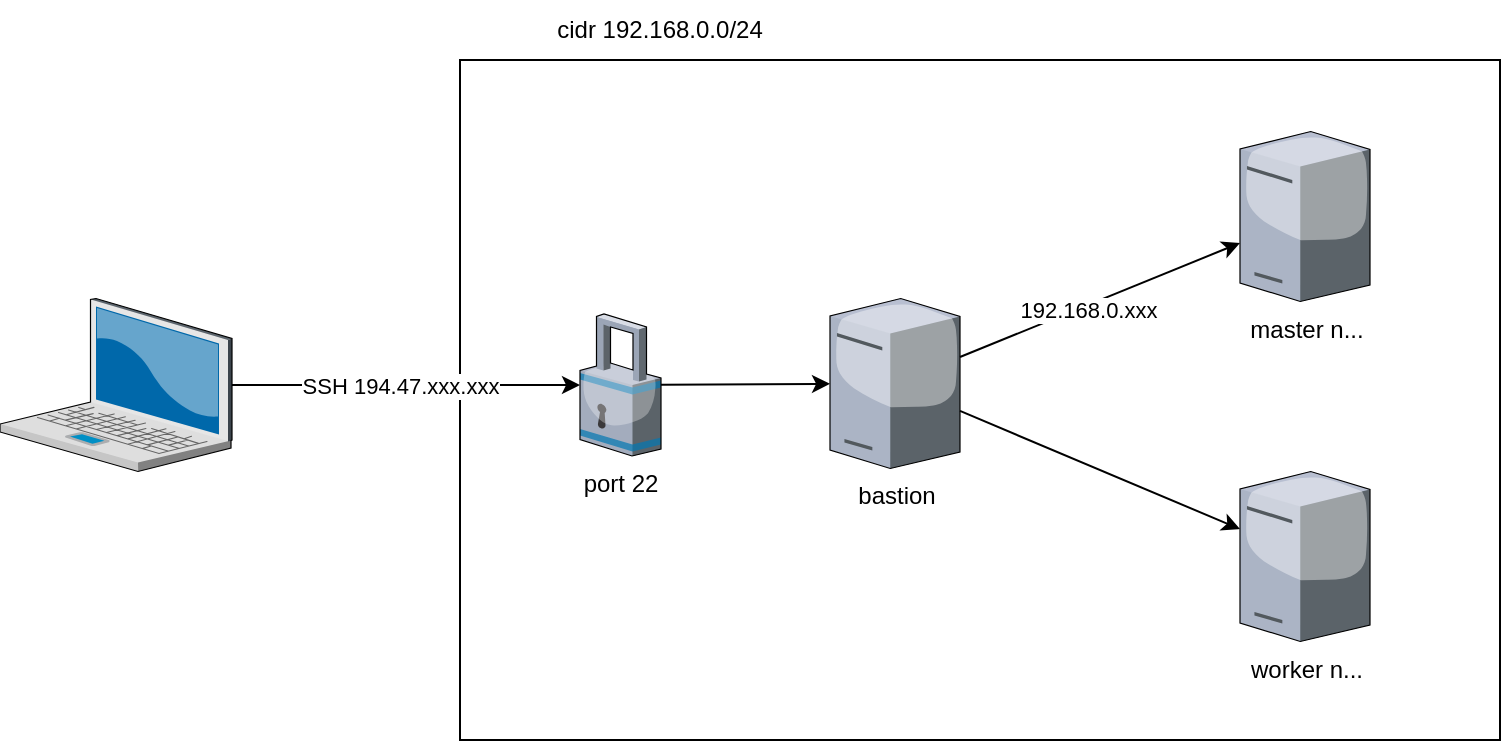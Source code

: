 <mxfile version="16.5.6" type="device"><diagram id="je8BM7PMqZwoABbeYcAN" name="Page-1"><mxGraphModel dx="1594" dy="900" grid="1" gridSize="10" guides="1" tooltips="1" connect="1" arrows="1" fold="1" page="1" pageScale="1" pageWidth="850" pageHeight="1100" math="0" shadow="0"><root><mxCell id="0"/><mxCell id="1" parent="0"/><mxCell id="W9BEeNd__AJ8L_DF5S8z-11" value="" style="verticalLabelPosition=bottom;verticalAlign=top;html=1;shape=mxgraph.basic.rect;fillColor2=none;strokeWidth=1;size=20;indent=5;" vertex="1" parent="1"><mxGeometry x="240" y="120" width="520" height="340" as="geometry"/></mxCell><mxCell id="W9BEeNd__AJ8L_DF5S8z-1" value="" style="verticalLabelPosition=bottom;sketch=0;aspect=fixed;html=1;verticalAlign=top;strokeColor=none;align=center;outlineConnect=0;shape=mxgraph.citrix.laptop_2;" vertex="1" parent="1"><mxGeometry x="10" y="239.25" width="116" height="86.5" as="geometry"/></mxCell><mxCell id="W9BEeNd__AJ8L_DF5S8z-2" value="&lt;div&gt;port 22&lt;/div&gt;" style="verticalLabelPosition=bottom;sketch=0;aspect=fixed;html=1;verticalAlign=top;strokeColor=none;align=center;outlineConnect=0;shape=mxgraph.citrix.security;" vertex="1" parent="1"><mxGeometry x="300" y="247" width="40.5" height="71" as="geometry"/></mxCell><mxCell id="W9BEeNd__AJ8L_DF5S8z-3" value="master n..." style="verticalLabelPosition=bottom;sketch=0;aspect=fixed;html=1;verticalAlign=top;strokeColor=none;align=center;outlineConnect=0;shape=mxgraph.citrix.license_server;" vertex="1" parent="1"><mxGeometry x="630" y="155.75" width="65" height="85" as="geometry"/></mxCell><mxCell id="W9BEeNd__AJ8L_DF5S8z-4" value="bastion" style="verticalLabelPosition=bottom;sketch=0;aspect=fixed;html=1;verticalAlign=top;strokeColor=none;align=center;outlineConnect=0;shape=mxgraph.citrix.license_server;" vertex="1" parent="1"><mxGeometry x="425" y="239.25" width="65" height="85" as="geometry"/></mxCell><mxCell id="W9BEeNd__AJ8L_DF5S8z-5" value="worker n..." style="verticalLabelPosition=bottom;sketch=0;aspect=fixed;html=1;verticalAlign=top;strokeColor=none;align=center;outlineConnect=0;shape=mxgraph.citrix.license_server;" vertex="1" parent="1"><mxGeometry x="630" y="325.75" width="65" height="85" as="geometry"/></mxCell><mxCell id="W9BEeNd__AJ8L_DF5S8z-6" value="" style="endArrow=classic;html=1;rounded=0;" edge="1" parent="1" source="W9BEeNd__AJ8L_DF5S8z-1" target="W9BEeNd__AJ8L_DF5S8z-2"><mxGeometry width="50" height="50" relative="1" as="geometry"><mxPoint x="480" y="320" as="sourcePoint"/><mxPoint x="530" y="270" as="targetPoint"/></mxGeometry></mxCell><mxCell id="W9BEeNd__AJ8L_DF5S8z-13" value="SSH 194.47.xxx.xxx" style="edgeLabel;html=1;align=center;verticalAlign=middle;resizable=0;points=[];" vertex="1" connectable="0" parent="W9BEeNd__AJ8L_DF5S8z-6"><mxGeometry x="-0.183" relative="1" as="geometry"><mxPoint x="13" as="offset"/></mxGeometry></mxCell><mxCell id="W9BEeNd__AJ8L_DF5S8z-7" value="" style="endArrow=classic;html=1;rounded=0;" edge="1" parent="1" source="W9BEeNd__AJ8L_DF5S8z-2" target="W9BEeNd__AJ8L_DF5S8z-4"><mxGeometry width="50" height="50" relative="1" as="geometry"><mxPoint x="530" y="319.25" as="sourcePoint"/><mxPoint x="580" y="269.25" as="targetPoint"/></mxGeometry></mxCell><mxCell id="W9BEeNd__AJ8L_DF5S8z-8" value="" style="endArrow=classic;html=1;rounded=0;" edge="1" parent="1" source="W9BEeNd__AJ8L_DF5S8z-4" target="W9BEeNd__AJ8L_DF5S8z-3"><mxGeometry width="50" height="50" relative="1" as="geometry"><mxPoint x="530" y="319.25" as="sourcePoint"/><mxPoint x="580" y="269.25" as="targetPoint"/></mxGeometry></mxCell><mxCell id="W9BEeNd__AJ8L_DF5S8z-14" value="192.168.0.xxx" style="edgeLabel;html=1;align=center;verticalAlign=middle;resizable=0;points=[];rotation=0;" vertex="1" connectable="0" parent="W9BEeNd__AJ8L_DF5S8z-8"><mxGeometry x="-0.238" y="-1" relative="1" as="geometry"><mxPoint x="10" y="-3" as="offset"/></mxGeometry></mxCell><mxCell id="W9BEeNd__AJ8L_DF5S8z-9" value="" style="endArrow=classic;html=1;rounded=0;" edge="1" parent="1" source="W9BEeNd__AJ8L_DF5S8z-4" target="W9BEeNd__AJ8L_DF5S8z-5"><mxGeometry width="50" height="50" relative="1" as="geometry"><mxPoint x="530" y="319.25" as="sourcePoint"/><mxPoint x="580" y="269.25" as="targetPoint"/></mxGeometry></mxCell><mxCell id="W9BEeNd__AJ8L_DF5S8z-16" value="cidr 192.168.0.0/24" style="text;html=1;strokeColor=none;fillColor=none;align=center;verticalAlign=middle;whiteSpace=wrap;rounded=0;" vertex="1" parent="1"><mxGeometry x="240" y="90" width="200" height="30" as="geometry"/></mxCell></root></mxGraphModel></diagram></mxfile>